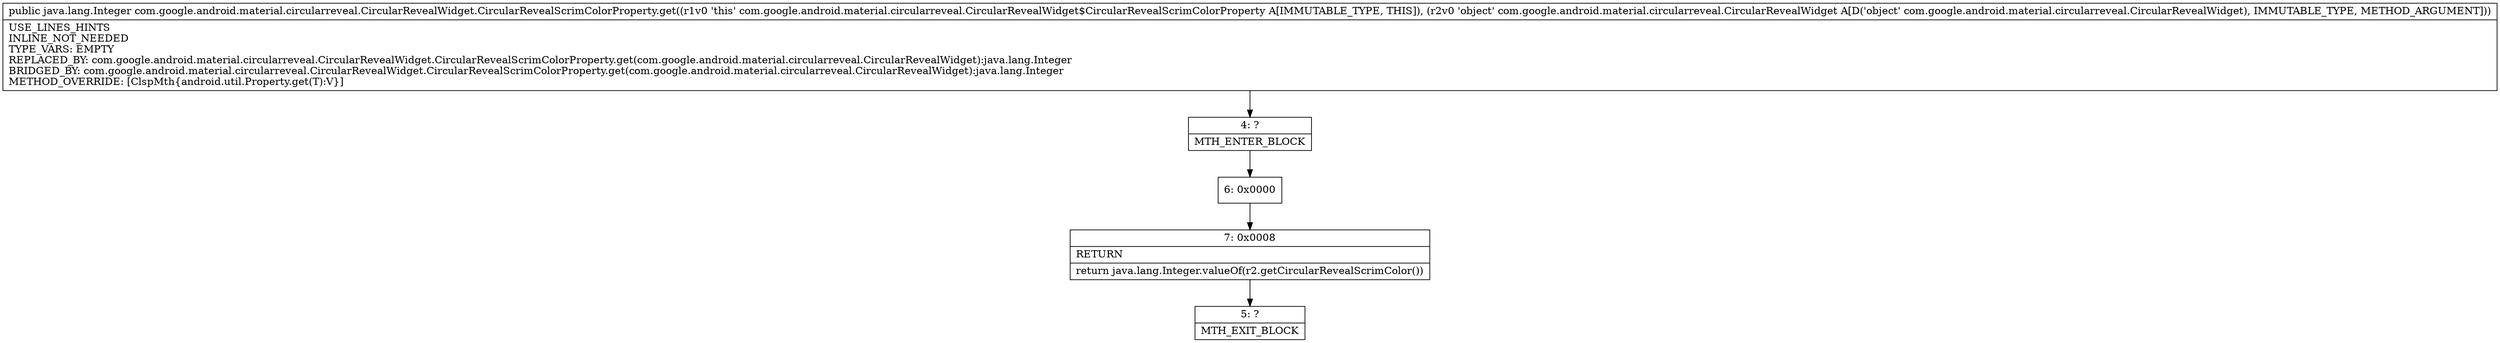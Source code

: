 digraph "CFG forcom.google.android.material.circularreveal.CircularRevealWidget.CircularRevealScrimColorProperty.get(Lcom\/google\/android\/material\/circularreveal\/CircularRevealWidget;)Ljava\/lang\/Integer;" {
Node_4 [shape=record,label="{4\:\ ?|MTH_ENTER_BLOCK\l}"];
Node_6 [shape=record,label="{6\:\ 0x0000}"];
Node_7 [shape=record,label="{7\:\ 0x0008|RETURN\l|return java.lang.Integer.valueOf(r2.getCircularRevealScrimColor())\l}"];
Node_5 [shape=record,label="{5\:\ ?|MTH_EXIT_BLOCK\l}"];
MethodNode[shape=record,label="{public java.lang.Integer com.google.android.material.circularreveal.CircularRevealWidget.CircularRevealScrimColorProperty.get((r1v0 'this' com.google.android.material.circularreveal.CircularRevealWidget$CircularRevealScrimColorProperty A[IMMUTABLE_TYPE, THIS]), (r2v0 'object' com.google.android.material.circularreveal.CircularRevealWidget A[D('object' com.google.android.material.circularreveal.CircularRevealWidget), IMMUTABLE_TYPE, METHOD_ARGUMENT]))  | USE_LINES_HINTS\lINLINE_NOT_NEEDED\lTYPE_VARS: EMPTY\lREPLACED_BY: com.google.android.material.circularreveal.CircularRevealWidget.CircularRevealScrimColorProperty.get(com.google.android.material.circularreveal.CircularRevealWidget):java.lang.Integer\lBRIDGED_BY: com.google.android.material.circularreveal.CircularRevealWidget.CircularRevealScrimColorProperty.get(com.google.android.material.circularreveal.CircularRevealWidget):java.lang.Integer\lMETHOD_OVERRIDE: [ClspMth\{android.util.Property.get(T):V\}]\l}"];
MethodNode -> Node_4;Node_4 -> Node_6;
Node_6 -> Node_7;
Node_7 -> Node_5;
}

